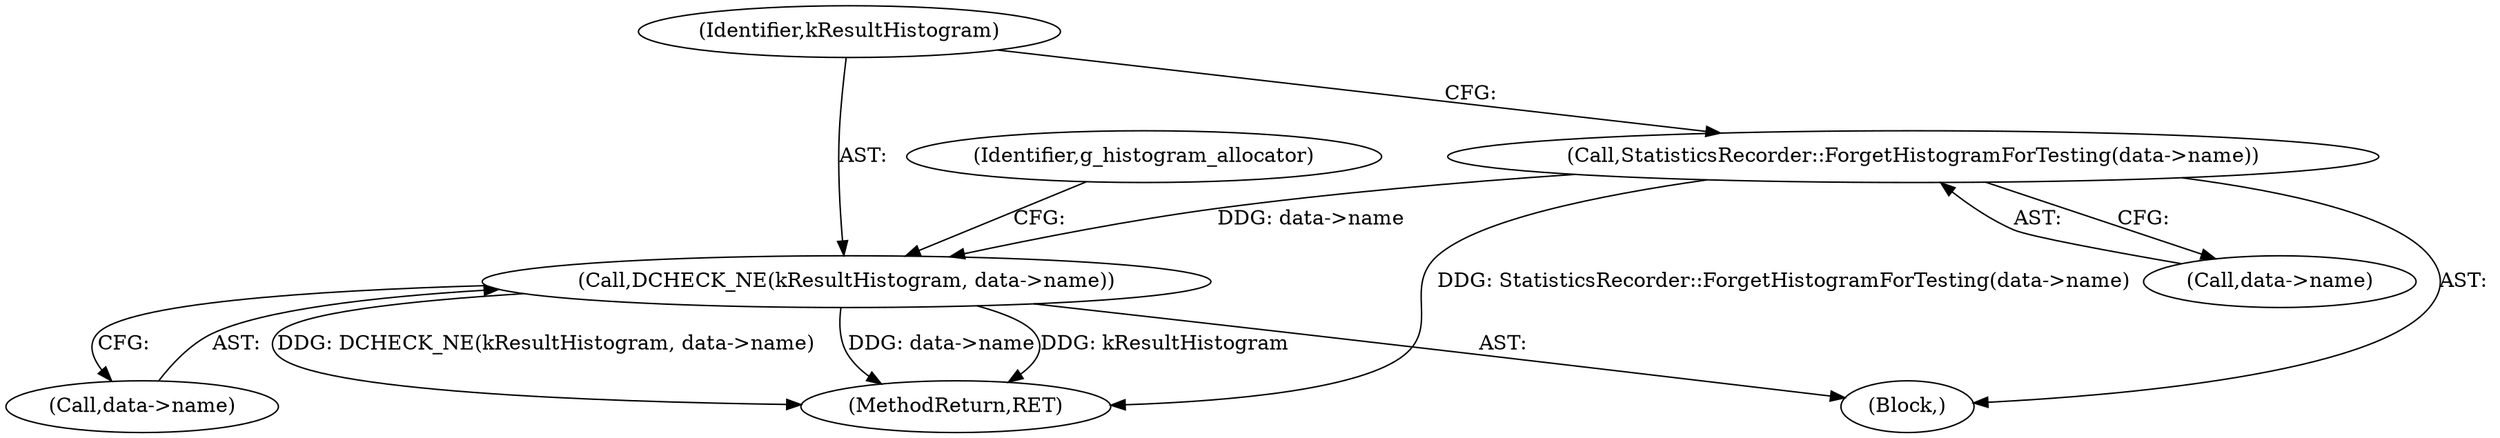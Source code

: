 digraph "1_Chrome_3f38b2253b19f9f9595f79fb92bfb5077e7b1959_5@pointer" {
"1000122" [label="(Call,DCHECK_NE(kResultHistogram, data->name))"];
"1000118" [label="(Call,StatisticsRecorder::ForgetHistogramForTesting(data->name))"];
"1000119" [label="(Call,data->name)"];
"1000129" [label="(Identifier,g_histogram_allocator)"];
"1000134" [label="(MethodReturn,RET)"];
"1000122" [label="(Call,DCHECK_NE(kResultHistogram, data->name))"];
"1000118" [label="(Call,StatisticsRecorder::ForgetHistogramForTesting(data->name))"];
"1000123" [label="(Identifier,kResultHistogram)"];
"1000117" [label="(Block,)"];
"1000124" [label="(Call,data->name)"];
"1000122" -> "1000117"  [label="AST: "];
"1000122" -> "1000124"  [label="CFG: "];
"1000123" -> "1000122"  [label="AST: "];
"1000124" -> "1000122"  [label="AST: "];
"1000129" -> "1000122"  [label="CFG: "];
"1000122" -> "1000134"  [label="DDG: DCHECK_NE(kResultHistogram, data->name)"];
"1000122" -> "1000134"  [label="DDG: data->name"];
"1000122" -> "1000134"  [label="DDG: kResultHistogram"];
"1000118" -> "1000122"  [label="DDG: data->name"];
"1000118" -> "1000117"  [label="AST: "];
"1000118" -> "1000119"  [label="CFG: "];
"1000119" -> "1000118"  [label="AST: "];
"1000123" -> "1000118"  [label="CFG: "];
"1000118" -> "1000134"  [label="DDG: StatisticsRecorder::ForgetHistogramForTesting(data->name)"];
}
